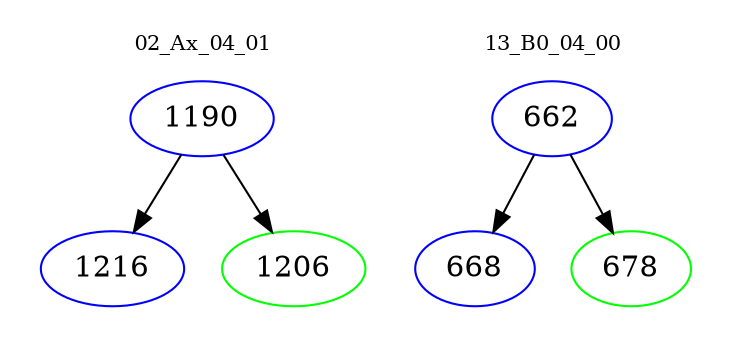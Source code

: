 digraph{
subgraph cluster_0 {
color = white
label = "02_Ax_04_01";
fontsize=10;
T0_1190 [label="1190", color="blue"]
T0_1190 -> T0_1216 [color="black"]
T0_1216 [label="1216", color="blue"]
T0_1190 -> T0_1206 [color="black"]
T0_1206 [label="1206", color="green"]
}
subgraph cluster_1 {
color = white
label = "13_B0_04_00";
fontsize=10;
T1_662 [label="662", color="blue"]
T1_662 -> T1_668 [color="black"]
T1_668 [label="668", color="blue"]
T1_662 -> T1_678 [color="black"]
T1_678 [label="678", color="green"]
}
}

